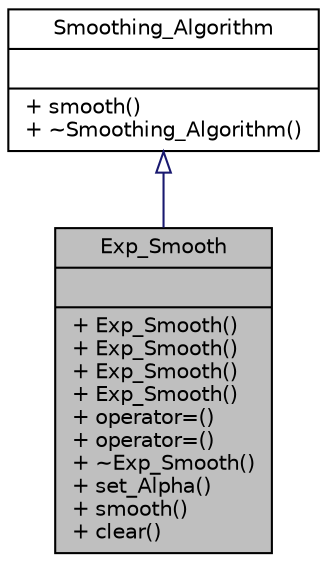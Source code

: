 digraph "Exp_Smooth"
{
 // INTERACTIVE_SVG=YES
 // LATEX_PDF_SIZE
  edge [fontname="Helvetica",fontsize="10",labelfontname="Helvetica",labelfontsize="10"];
  node [fontname="Helvetica",fontsize="10",shape=record];
  Node2 [label="{Exp_Smooth\n||+ Exp_Smooth()\l+ Exp_Smooth()\l+ Exp_Smooth()\l+ Exp_Smooth()\l+ operator=()\l+ operator=()\l+ ~Exp_Smooth()\l+ set_Alpha()\l+ smooth()\l+ clear()\l}",height=0.2,width=0.4,color="black", fillcolor="grey75", style="filled", fontcolor="black",tooltip=" "];
  Node3 -> Node2 [dir="back",color="midnightblue",fontsize="10",style="solid",arrowtail="onormal",fontname="Helvetica"];
  Node3 [label="{Smoothing_Algorithm\n||+ smooth()\l+ ~Smoothing_Algorithm()\l}",height=0.2,width=0.4,color="black", fillcolor="white", style="filled",URL="$class_smoothing___algorithm.html",tooltip=" "];
}
